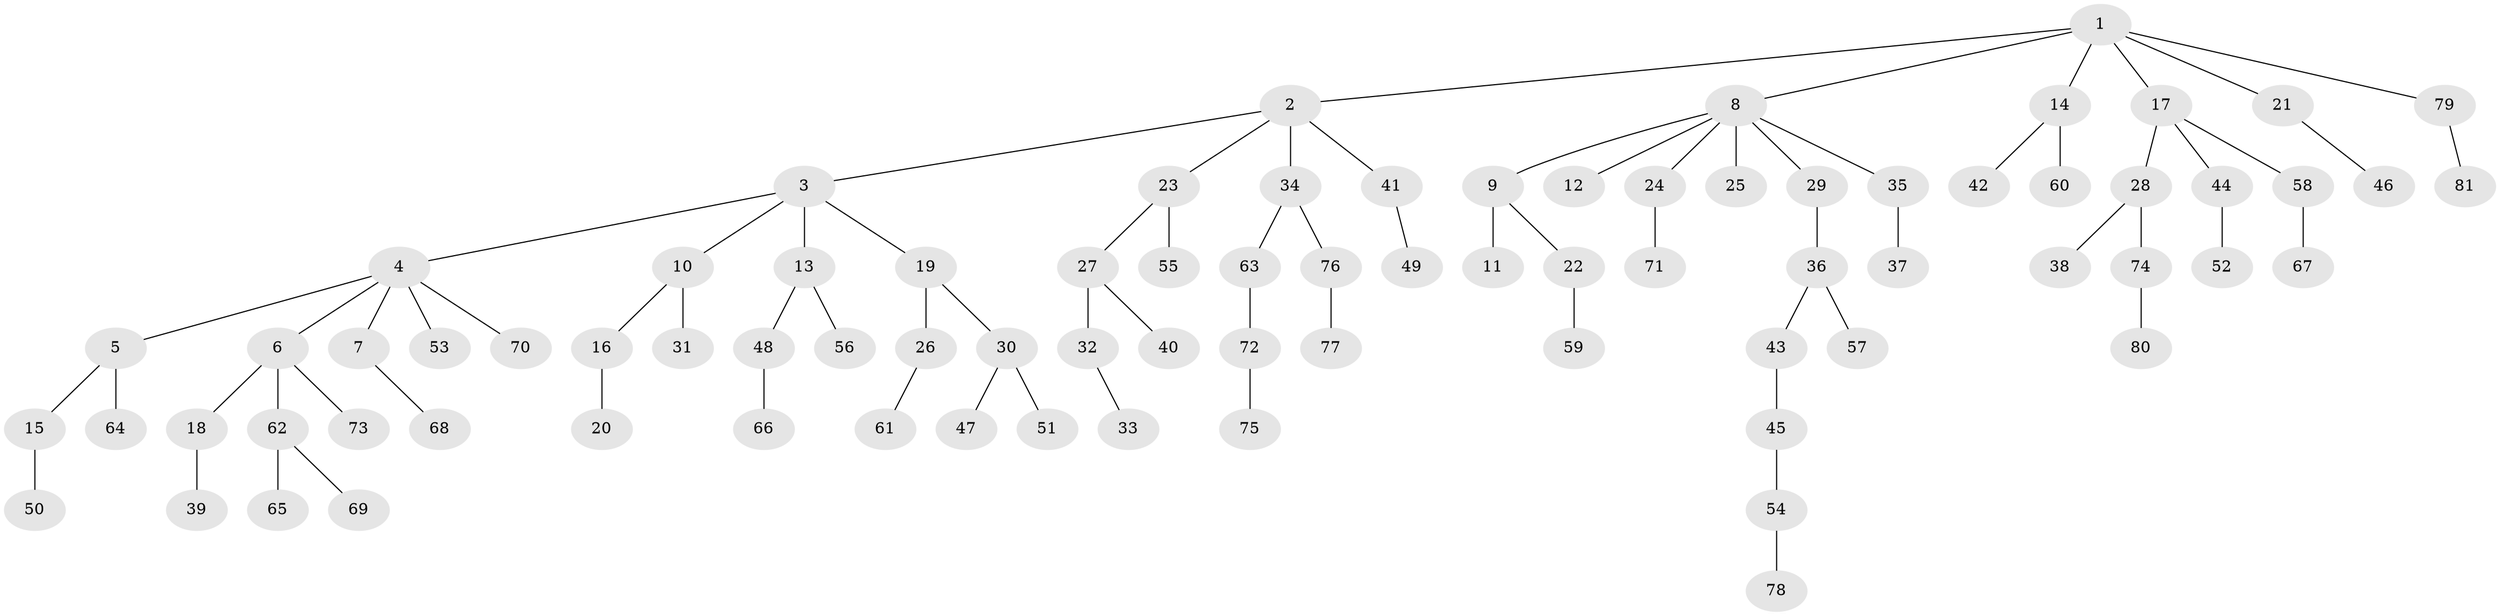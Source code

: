 // coarse degree distribution, {11: 0.019230769230769232, 5: 0.038461538461538464, 6: 0.019230769230769232, 8: 0.019230769230769232, 2: 0.25, 1: 0.5961538461538461, 4: 0.019230769230769232, 3: 0.038461538461538464}
// Generated by graph-tools (version 1.1) at 2025/42/03/06/25 10:42:05]
// undirected, 81 vertices, 80 edges
graph export_dot {
graph [start="1"]
  node [color=gray90,style=filled];
  1;
  2;
  3;
  4;
  5;
  6;
  7;
  8;
  9;
  10;
  11;
  12;
  13;
  14;
  15;
  16;
  17;
  18;
  19;
  20;
  21;
  22;
  23;
  24;
  25;
  26;
  27;
  28;
  29;
  30;
  31;
  32;
  33;
  34;
  35;
  36;
  37;
  38;
  39;
  40;
  41;
  42;
  43;
  44;
  45;
  46;
  47;
  48;
  49;
  50;
  51;
  52;
  53;
  54;
  55;
  56;
  57;
  58;
  59;
  60;
  61;
  62;
  63;
  64;
  65;
  66;
  67;
  68;
  69;
  70;
  71;
  72;
  73;
  74;
  75;
  76;
  77;
  78;
  79;
  80;
  81;
  1 -- 2;
  1 -- 8;
  1 -- 14;
  1 -- 17;
  1 -- 21;
  1 -- 79;
  2 -- 3;
  2 -- 23;
  2 -- 34;
  2 -- 41;
  3 -- 4;
  3 -- 10;
  3 -- 13;
  3 -- 19;
  4 -- 5;
  4 -- 6;
  4 -- 7;
  4 -- 53;
  4 -- 70;
  5 -- 15;
  5 -- 64;
  6 -- 18;
  6 -- 62;
  6 -- 73;
  7 -- 68;
  8 -- 9;
  8 -- 12;
  8 -- 24;
  8 -- 25;
  8 -- 29;
  8 -- 35;
  9 -- 11;
  9 -- 22;
  10 -- 16;
  10 -- 31;
  13 -- 48;
  13 -- 56;
  14 -- 42;
  14 -- 60;
  15 -- 50;
  16 -- 20;
  17 -- 28;
  17 -- 44;
  17 -- 58;
  18 -- 39;
  19 -- 26;
  19 -- 30;
  21 -- 46;
  22 -- 59;
  23 -- 27;
  23 -- 55;
  24 -- 71;
  26 -- 61;
  27 -- 32;
  27 -- 40;
  28 -- 38;
  28 -- 74;
  29 -- 36;
  30 -- 47;
  30 -- 51;
  32 -- 33;
  34 -- 63;
  34 -- 76;
  35 -- 37;
  36 -- 43;
  36 -- 57;
  41 -- 49;
  43 -- 45;
  44 -- 52;
  45 -- 54;
  48 -- 66;
  54 -- 78;
  58 -- 67;
  62 -- 65;
  62 -- 69;
  63 -- 72;
  72 -- 75;
  74 -- 80;
  76 -- 77;
  79 -- 81;
}
